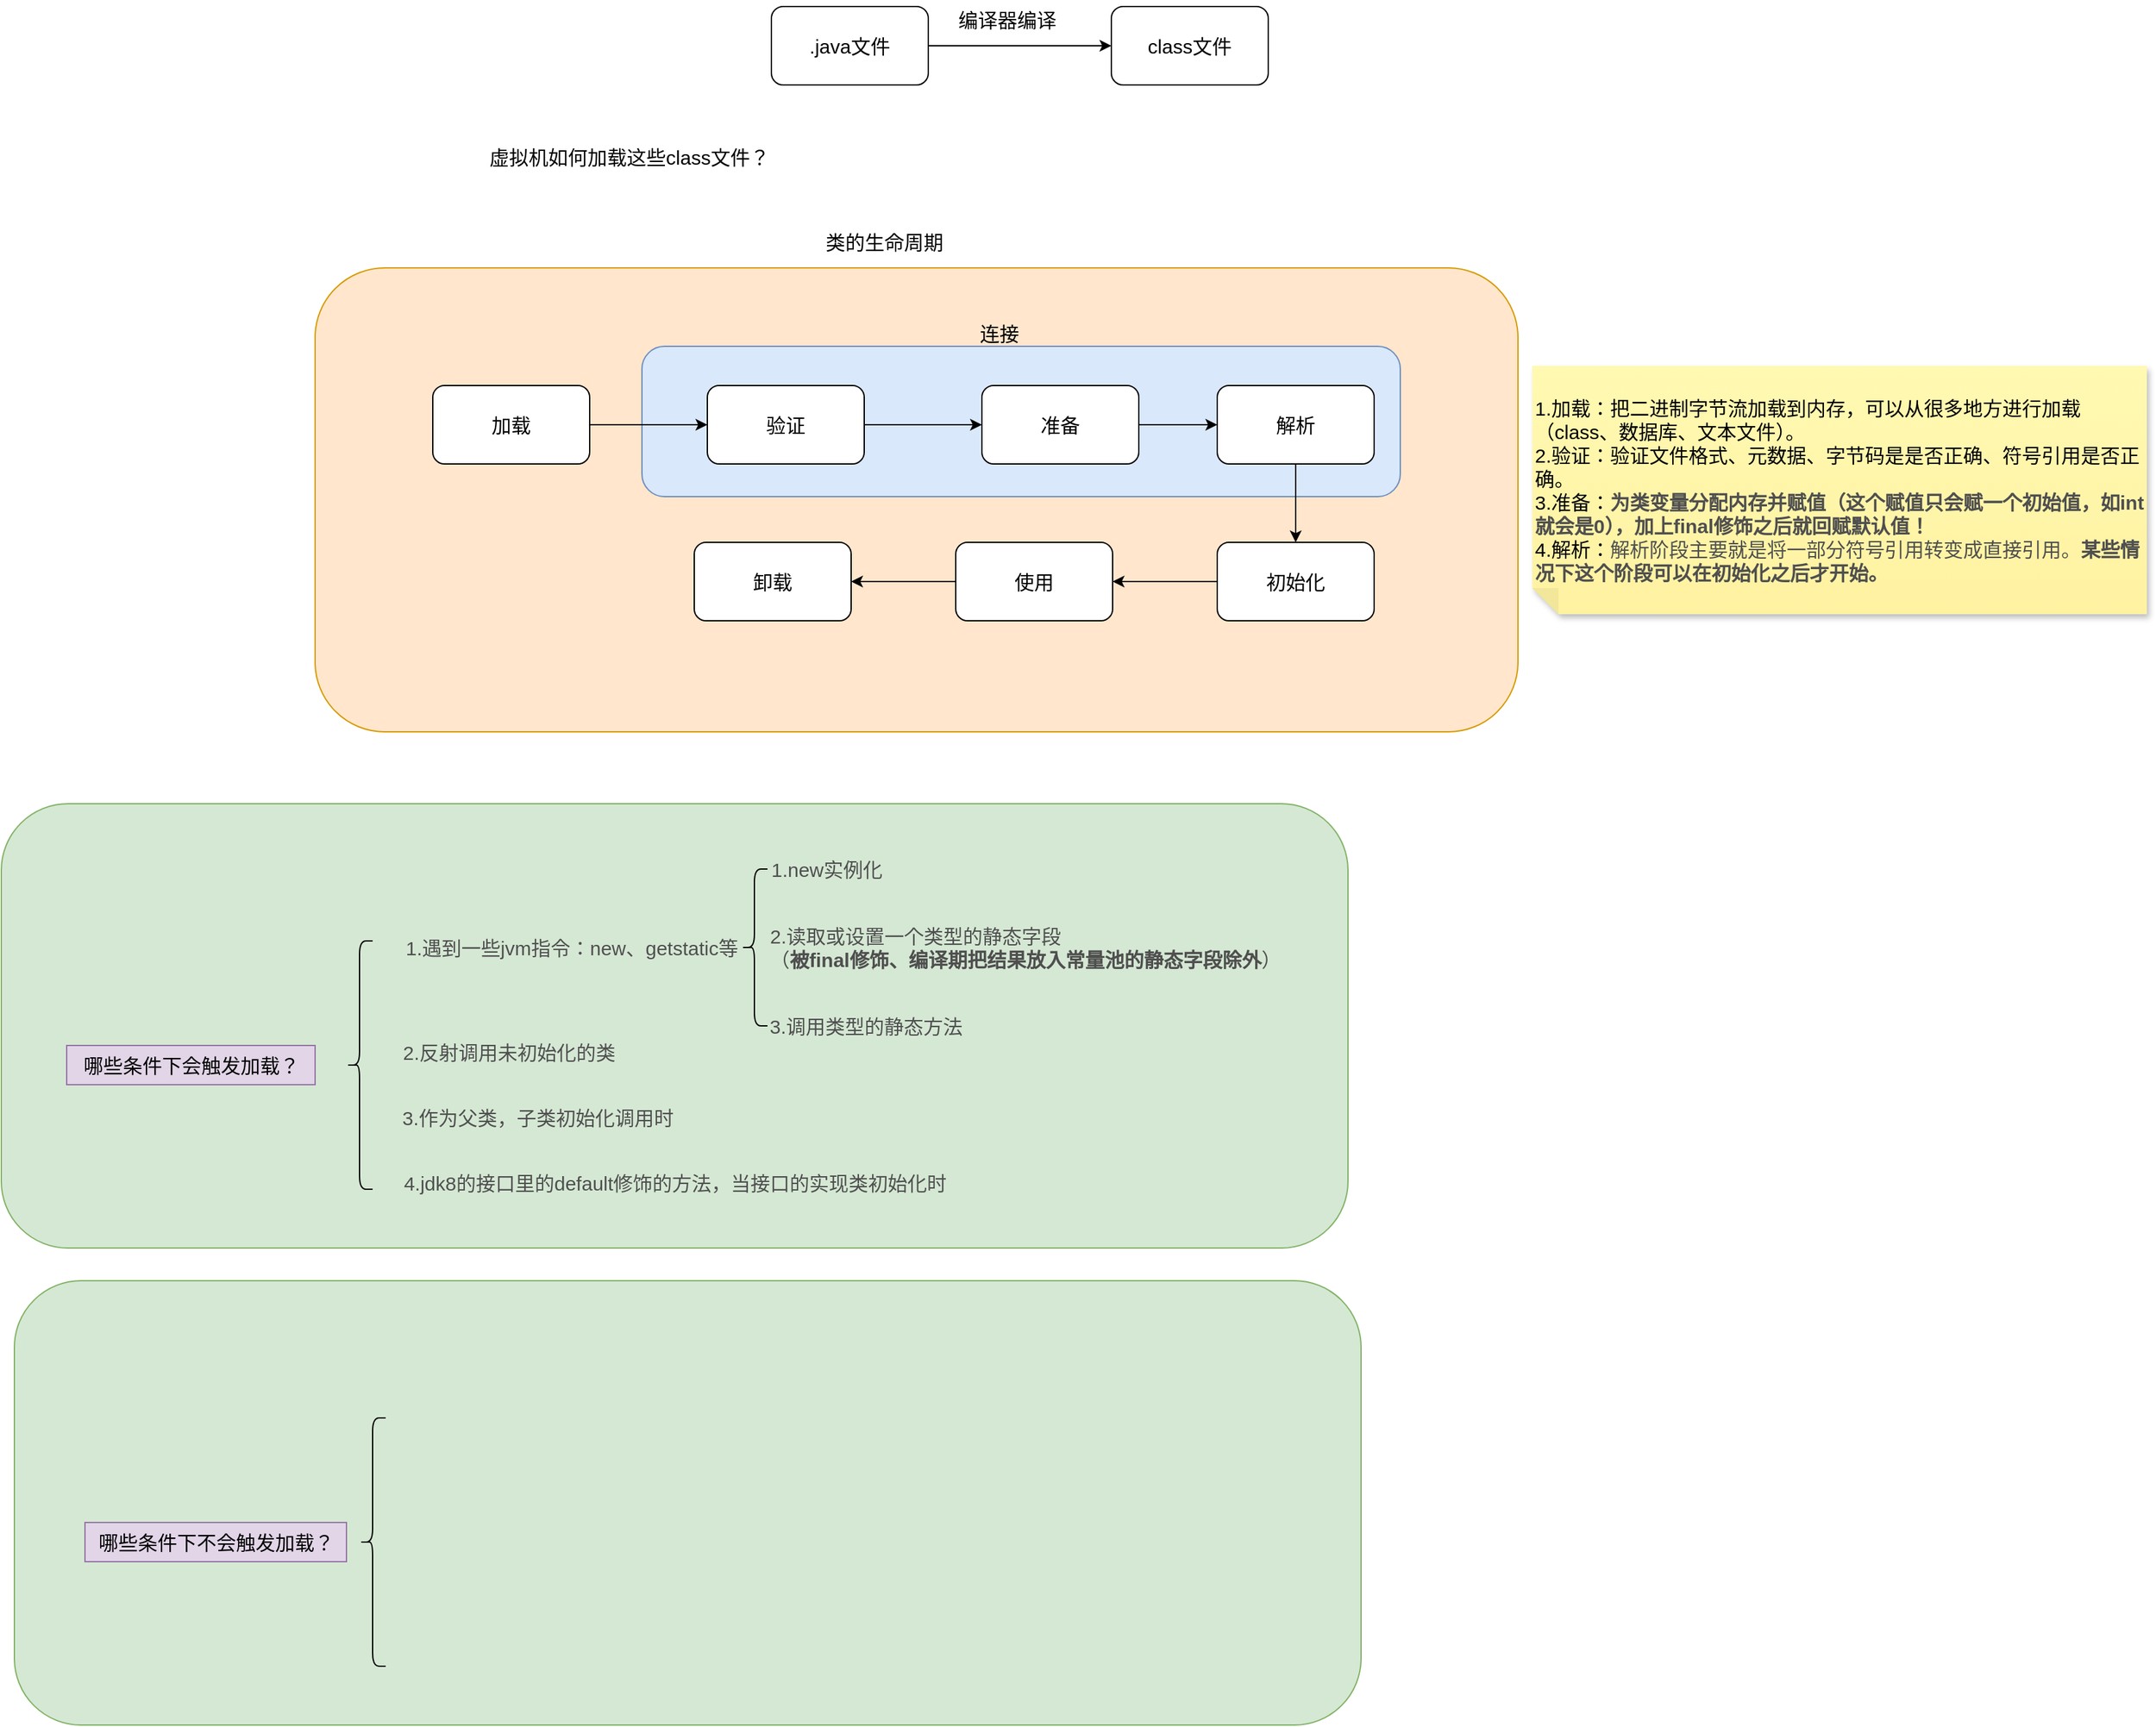 <mxfile version="20.5.1" type="github">
  <diagram id="c6MPomSf8zc9xdUtyQ0a" name="第 1 页">
    <mxGraphModel dx="3076" dy="796" grid="1" gridSize="10" guides="1" tooltips="1" connect="1" arrows="1" fold="1" page="1" pageScale="1" pageWidth="827" pageHeight="1169" math="0" shadow="0">
      <root>
        <mxCell id="0" />
        <mxCell id="1" parent="0" />
        <mxCell id="3LjUvsTypOvNlFt_LuZn-86" value="" style="rounded=1;whiteSpace=wrap;html=1;labelBackgroundColor=none;fontFamily=Helvetica;fontSize=15;fillColor=#d5e8d4;strokeColor=#82b366;" vertex="1" parent="1">
          <mxGeometry x="-1130" y="695" width="1030" height="340" as="geometry" />
        </mxCell>
        <mxCell id="3LjUvsTypOvNlFt_LuZn-70" value="" style="rounded=1;whiteSpace=wrap;html=1;fontSize=15;fillColor=#ffe6cc;strokeColor=#d79b00;" vertex="1" parent="1">
          <mxGeometry x="-890" y="285" width="920" height="355" as="geometry" />
        </mxCell>
        <mxCell id="3LjUvsTypOvNlFt_LuZn-68" value="" style="rounded=1;whiteSpace=wrap;html=1;fillColor=#dae8fc;strokeColor=#6c8ebf;" vertex="1" parent="1">
          <mxGeometry x="-640" y="345" width="580" height="115" as="geometry" />
        </mxCell>
        <mxCell id="3LjUvsTypOvNlFt_LuZn-3" style="edgeStyle=orthogonalEdgeStyle;rounded=0;orthogonalLoop=1;jettySize=auto;html=1;exitX=1;exitY=0.5;exitDx=0;exitDy=0;" edge="1" parent="1" source="3LjUvsTypOvNlFt_LuZn-1">
          <mxGeometry relative="1" as="geometry">
            <mxPoint x="-281" y="115" as="targetPoint" />
          </mxGeometry>
        </mxCell>
        <mxCell id="3LjUvsTypOvNlFt_LuZn-1" value=".java文件" style="rounded=1;whiteSpace=wrap;html=1;fontSize=15;" vertex="1" parent="1">
          <mxGeometry x="-541" y="85" width="120" height="60" as="geometry" />
        </mxCell>
        <mxCell id="3LjUvsTypOvNlFt_LuZn-4" value="编译器编译" style="text;html=1;align=center;verticalAlign=middle;resizable=0;points=[];autosize=1;strokeColor=none;fillColor=none;fontSize=15;" vertex="1" parent="1">
          <mxGeometry x="-411" y="80" width="100" height="30" as="geometry" />
        </mxCell>
        <mxCell id="3LjUvsTypOvNlFt_LuZn-5" value="class文件" style="rounded=1;whiteSpace=wrap;html=1;fontSize=15;" vertex="1" parent="1">
          <mxGeometry x="-281" y="85" width="120" height="60" as="geometry" />
        </mxCell>
        <mxCell id="3LjUvsTypOvNlFt_LuZn-6" value="虚拟机如何加载这些class文件？" style="text;html=1;align=center;verticalAlign=middle;resizable=0;points=[];autosize=1;strokeColor=none;fillColor=none;fontSize=15;" vertex="1" parent="1">
          <mxGeometry x="-770" y="185" width="240" height="30" as="geometry" />
        </mxCell>
        <mxCell id="3LjUvsTypOvNlFt_LuZn-56" style="edgeStyle=orthogonalEdgeStyle;rounded=0;orthogonalLoop=1;jettySize=auto;html=1;exitX=1;exitY=0.5;exitDx=0;exitDy=0;" edge="1" parent="1" source="3LjUvsTypOvNlFt_LuZn-8">
          <mxGeometry relative="1" as="geometry">
            <mxPoint x="-590" y="405" as="targetPoint" />
          </mxGeometry>
        </mxCell>
        <mxCell id="3LjUvsTypOvNlFt_LuZn-8" value="加载" style="rounded=1;whiteSpace=wrap;html=1;fontSize=15;" vertex="1" parent="1">
          <mxGeometry x="-800" y="375" width="120" height="60" as="geometry" />
        </mxCell>
        <mxCell id="3LjUvsTypOvNlFt_LuZn-58" style="edgeStyle=orthogonalEdgeStyle;rounded=0;orthogonalLoop=1;jettySize=auto;html=1;" edge="1" parent="1" source="3LjUvsTypOvNlFt_LuZn-57">
          <mxGeometry relative="1" as="geometry">
            <mxPoint x="-380" y="405" as="targetPoint" />
          </mxGeometry>
        </mxCell>
        <mxCell id="3LjUvsTypOvNlFt_LuZn-57" value="验证" style="rounded=1;whiteSpace=wrap;html=1;fontSize=15;" vertex="1" parent="1">
          <mxGeometry x="-590" y="375" width="120" height="60" as="geometry" />
        </mxCell>
        <mxCell id="3LjUvsTypOvNlFt_LuZn-60" style="edgeStyle=orthogonalEdgeStyle;rounded=0;orthogonalLoop=1;jettySize=auto;html=1;" edge="1" parent="1" source="3LjUvsTypOvNlFt_LuZn-59">
          <mxGeometry relative="1" as="geometry">
            <mxPoint x="-200" y="405" as="targetPoint" />
          </mxGeometry>
        </mxCell>
        <mxCell id="3LjUvsTypOvNlFt_LuZn-59" value="准备" style="rounded=1;whiteSpace=wrap;html=1;fontSize=15;" vertex="1" parent="1">
          <mxGeometry x="-380" y="375" width="120" height="60" as="geometry" />
        </mxCell>
        <mxCell id="3LjUvsTypOvNlFt_LuZn-62" style="edgeStyle=orthogonalEdgeStyle;rounded=0;orthogonalLoop=1;jettySize=auto;html=1;" edge="1" parent="1" source="3LjUvsTypOvNlFt_LuZn-61">
          <mxGeometry relative="1" as="geometry">
            <mxPoint x="-140" y="495" as="targetPoint" />
          </mxGeometry>
        </mxCell>
        <mxCell id="3LjUvsTypOvNlFt_LuZn-61" value="解析" style="rounded=1;whiteSpace=wrap;html=1;fontSize=15;" vertex="1" parent="1">
          <mxGeometry x="-200" y="375" width="120" height="60" as="geometry" />
        </mxCell>
        <mxCell id="3LjUvsTypOvNlFt_LuZn-64" style="edgeStyle=orthogonalEdgeStyle;rounded=0;orthogonalLoop=1;jettySize=auto;html=1;" edge="1" parent="1" source="3LjUvsTypOvNlFt_LuZn-63">
          <mxGeometry relative="1" as="geometry">
            <mxPoint x="-280" y="525" as="targetPoint" />
          </mxGeometry>
        </mxCell>
        <mxCell id="3LjUvsTypOvNlFt_LuZn-63" value="初始化" style="rounded=1;whiteSpace=wrap;html=1;fontSize=15;" vertex="1" parent="1">
          <mxGeometry x="-200" y="495" width="120" height="60" as="geometry" />
        </mxCell>
        <mxCell id="3LjUvsTypOvNlFt_LuZn-66" style="edgeStyle=orthogonalEdgeStyle;rounded=0;orthogonalLoop=1;jettySize=auto;html=1;" edge="1" parent="1" source="3LjUvsTypOvNlFt_LuZn-65">
          <mxGeometry relative="1" as="geometry">
            <mxPoint x="-480" y="525" as="targetPoint" />
          </mxGeometry>
        </mxCell>
        <mxCell id="3LjUvsTypOvNlFt_LuZn-65" value="使用" style="rounded=1;whiteSpace=wrap;html=1;fontSize=15;" vertex="1" parent="1">
          <mxGeometry x="-400" y="495" width="120" height="60" as="geometry" />
        </mxCell>
        <mxCell id="3LjUvsTypOvNlFt_LuZn-67" value="卸载" style="rounded=1;whiteSpace=wrap;html=1;fontSize=15;" vertex="1" parent="1">
          <mxGeometry x="-600" y="495" width="120" height="60" as="geometry" />
        </mxCell>
        <mxCell id="3LjUvsTypOvNlFt_LuZn-69" value="&lt;font style=&quot;font-size: 15px;&quot;&gt;连接&lt;/font&gt;" style="text;html=1;resizable=0;autosize=1;align=center;verticalAlign=middle;points=[];fillColor=none;strokeColor=none;rounded=0;" vertex="1" parent="1">
          <mxGeometry x="-392" y="320" width="50" height="30" as="geometry" />
        </mxCell>
        <mxCell id="3LjUvsTypOvNlFt_LuZn-71" value="类的生命周期" style="text;html=1;resizable=0;autosize=1;align=center;verticalAlign=middle;points=[];fillColor=none;strokeColor=none;rounded=0;fontSize=15;" vertex="1" parent="1">
          <mxGeometry x="-510" y="250" width="110" height="30" as="geometry" />
        </mxCell>
        <mxCell id="3LjUvsTypOvNlFt_LuZn-72" value="&lt;font style=&quot;&quot;&gt;1.加载：把二进制字节流加载到内存，可以从很多地方进行加载（class、数据库、文本文件）。&lt;br&gt;2.&lt;span style=&quot;font-size: 15px; font-variant-ligatures: no-common-ligatures;&quot;&gt;验证：验证文件格式、元&lt;/span&gt;&lt;span style=&quot;font-size: 15px; font-variant-ligatures: no-common-ligatures;&quot;&gt;数据&lt;/span&gt;&lt;span style=&quot;font-size: 15px; font-variant-ligatures: no-common-ligatures;&quot;&gt;、字节码是是否正确、符号引用是否正确。&lt;br&gt;3.准备：&lt;/span&gt;&lt;span style=&quot;font-variant-ligatures: no-common-ligatures; font-weight: 600;&quot;&gt;&lt;font style=&quot;font-size: 15px;&quot; color=&quot;#4f4f4f&quot;&gt;为类变量分配内存并赋值（这个赋值只会赋一个初始值，如int就会是0），加上final修饰之后就回赋默认值！&lt;br&gt;&lt;/font&gt;&lt;/span&gt;&lt;span style=&quot;font-size: 15px; font-variant-ligatures: no-common-ligatures;&quot;&gt;4.解析：&lt;/span&gt;&lt;span style=&quot;font-variant-ligatures: no-common-ligatures;&quot;&gt;&lt;font style=&quot;font-size: 15px;&quot; color=&quot;#4f4f4f&quot;&gt;解析阶段主要就是将一部分符号引用转变成直接引用。&lt;b&gt;某些情况下这个阶段可以在初始化之后才开始。&lt;/b&gt;&lt;/font&gt;&lt;/span&gt;&lt;span style=&quot;font-size: 15px; font-variant-ligatures: no-common-ligatures;&quot;&gt;&lt;br&gt;&lt;/span&gt;&lt;/font&gt;" style="shape=note;whiteSpace=wrap;html=1;backgroundOutline=1;fontColor=#000000;darkOpacity=0.05;fillColor=#FFF9B2;strokeColor=none;fillStyle=solid;direction=west;gradientDirection=north;gradientColor=#FFF2A1;shadow=1;size=20;pointerEvents=1;fontSize=15;align=left;" vertex="1" parent="1">
          <mxGeometry x="41" y="360" width="470" height="190" as="geometry" />
        </mxCell>
        <mxCell id="3LjUvsTypOvNlFt_LuZn-74" value="&lt;span style=&quot;color: rgb(0, 0, 0);&quot;&gt;哪些条件下会触发加载？&lt;/span&gt;" style="text;html=1;resizable=0;autosize=1;align=center;verticalAlign=middle;points=[];fillColor=#e1d5e7;strokeColor=#9673a6;rounded=0;labelBackgroundColor=none;fontFamily=Helvetica;fontSize=15;" vertex="1" parent="1">
          <mxGeometry x="-1080" y="880" width="190" height="30" as="geometry" />
        </mxCell>
        <mxCell id="3LjUvsTypOvNlFt_LuZn-75" value="1.遇到一些jvm指令：new、getstatic等" style="text;html=1;resizable=0;autosize=1;align=center;verticalAlign=middle;points=[];fillColor=none;strokeColor=none;rounded=0;labelBackgroundColor=none;fontFamily=Helvetica;fontSize=15;fontColor=#4F4F4F;" vertex="1" parent="1">
          <mxGeometry x="-834" y="790" width="280" height="30" as="geometry" />
        </mxCell>
        <mxCell id="3LjUvsTypOvNlFt_LuZn-76" value="1.new实例化" style="text;html=1;resizable=0;autosize=1;align=center;verticalAlign=middle;points=[];fillColor=none;strokeColor=none;rounded=0;labelBackgroundColor=none;fontFamily=Helvetica;fontSize=15;fontColor=#4F4F4F;" vertex="1" parent="1">
          <mxGeometry x="-554" y="730" width="110" height="30" as="geometry" />
        </mxCell>
        <mxCell id="3LjUvsTypOvNlFt_LuZn-77" value="2.读取或设置一个类型的静态字段&lt;br&gt;（&lt;b&gt;被final修饰、编译期把结果放入常量池的静态字段除外&lt;/b&gt;）" style="text;html=1;resizable=0;autosize=1;align=left;verticalAlign=middle;points=[];fillColor=none;strokeColor=none;rounded=0;labelBackgroundColor=none;fontFamily=Helvetica;fontSize=15;fontColor=#4F4F4F;" vertex="1" parent="1">
          <mxGeometry x="-544" y="780" width="410" height="50" as="geometry" />
        </mxCell>
        <mxCell id="3LjUvsTypOvNlFt_LuZn-78" value="3.调用类型的静态方法" style="text;html=1;resizable=0;autosize=1;align=center;verticalAlign=middle;points=[];fillColor=none;strokeColor=none;rounded=0;labelBackgroundColor=none;fontFamily=Helvetica;fontSize=15;fontColor=#4F4F4F;" vertex="1" parent="1">
          <mxGeometry x="-554" y="850" width="170" height="30" as="geometry" />
        </mxCell>
        <mxCell id="3LjUvsTypOvNlFt_LuZn-80" value="" style="shape=curlyBracket;whiteSpace=wrap;html=1;rounded=1;labelBackgroundColor=none;fontFamily=Helvetica;fontSize=15;fontColor=#4F4F4F;" vertex="1" parent="1">
          <mxGeometry x="-564" y="745" width="20" height="120" as="geometry" />
        </mxCell>
        <mxCell id="3LjUvsTypOvNlFt_LuZn-81" value="2.反射调用未初始化的类" style="text;html=1;resizable=0;autosize=1;align=center;verticalAlign=middle;points=[];fillColor=none;strokeColor=none;rounded=0;labelBackgroundColor=none;fontFamily=Helvetica;fontSize=15;fontColor=#4F4F4F;" vertex="1" parent="1">
          <mxGeometry x="-837" y="870" width="190" height="30" as="geometry" />
        </mxCell>
        <mxCell id="3LjUvsTypOvNlFt_LuZn-82" value="3.作为父类，子类初始化调用时" style="text;html=1;resizable=0;autosize=1;align=center;verticalAlign=middle;points=[];fillColor=none;strokeColor=none;rounded=0;labelBackgroundColor=none;fontFamily=Helvetica;fontSize=15;fontColor=#4F4F4F;" vertex="1" parent="1">
          <mxGeometry x="-835" y="920" width="230" height="30" as="geometry" />
        </mxCell>
        <mxCell id="3LjUvsTypOvNlFt_LuZn-83" value="4.jdk8的接口里的default修饰的方法，当接口的实现类初始化时" style="text;html=1;resizable=0;autosize=1;align=center;verticalAlign=middle;points=[];fillColor=none;strokeColor=none;rounded=0;labelBackgroundColor=none;fontFamily=Helvetica;fontSize=15;fontColor=#4F4F4F;" vertex="1" parent="1">
          <mxGeometry x="-835" y="970" width="440" height="30" as="geometry" />
        </mxCell>
        <mxCell id="3LjUvsTypOvNlFt_LuZn-85" value="" style="shape=curlyBracket;whiteSpace=wrap;html=1;rounded=1;labelBackgroundColor=none;fontFamily=Helvetica;fontSize=15;fontColor=#4F4F4F;" vertex="1" parent="1">
          <mxGeometry x="-866" y="800" width="20" height="190" as="geometry" />
        </mxCell>
        <mxCell id="3LjUvsTypOvNlFt_LuZn-89" value="" style="rounded=1;whiteSpace=wrap;html=1;labelBackgroundColor=none;fontFamily=Helvetica;fontSize=15;fillColor=#d5e8d4;strokeColor=#82b366;" vertex="1" parent="1">
          <mxGeometry x="-1120" y="1060" width="1030" height="340" as="geometry" />
        </mxCell>
        <mxCell id="3LjUvsTypOvNlFt_LuZn-90" value="&lt;span style=&quot;color: rgb(0, 0, 0);&quot;&gt;哪些条件下不会触发加载？&lt;/span&gt;" style="text;html=1;resizable=0;autosize=1;align=center;verticalAlign=middle;points=[];fillColor=#e1d5e7;strokeColor=#9673a6;rounded=0;labelBackgroundColor=none;fontFamily=Helvetica;fontSize=15;" vertex="1" parent="1">
          <mxGeometry x="-1066" y="1245" width="200" height="30" as="geometry" />
        </mxCell>
        <mxCell id="3LjUvsTypOvNlFt_LuZn-99" value="" style="shape=curlyBracket;whiteSpace=wrap;html=1;rounded=1;labelBackgroundColor=none;fontFamily=Helvetica;fontSize=15;fontColor=#4F4F4F;" vertex="1" parent="1">
          <mxGeometry x="-856" y="1165" width="20" height="190" as="geometry" />
        </mxCell>
      </root>
    </mxGraphModel>
  </diagram>
</mxfile>
